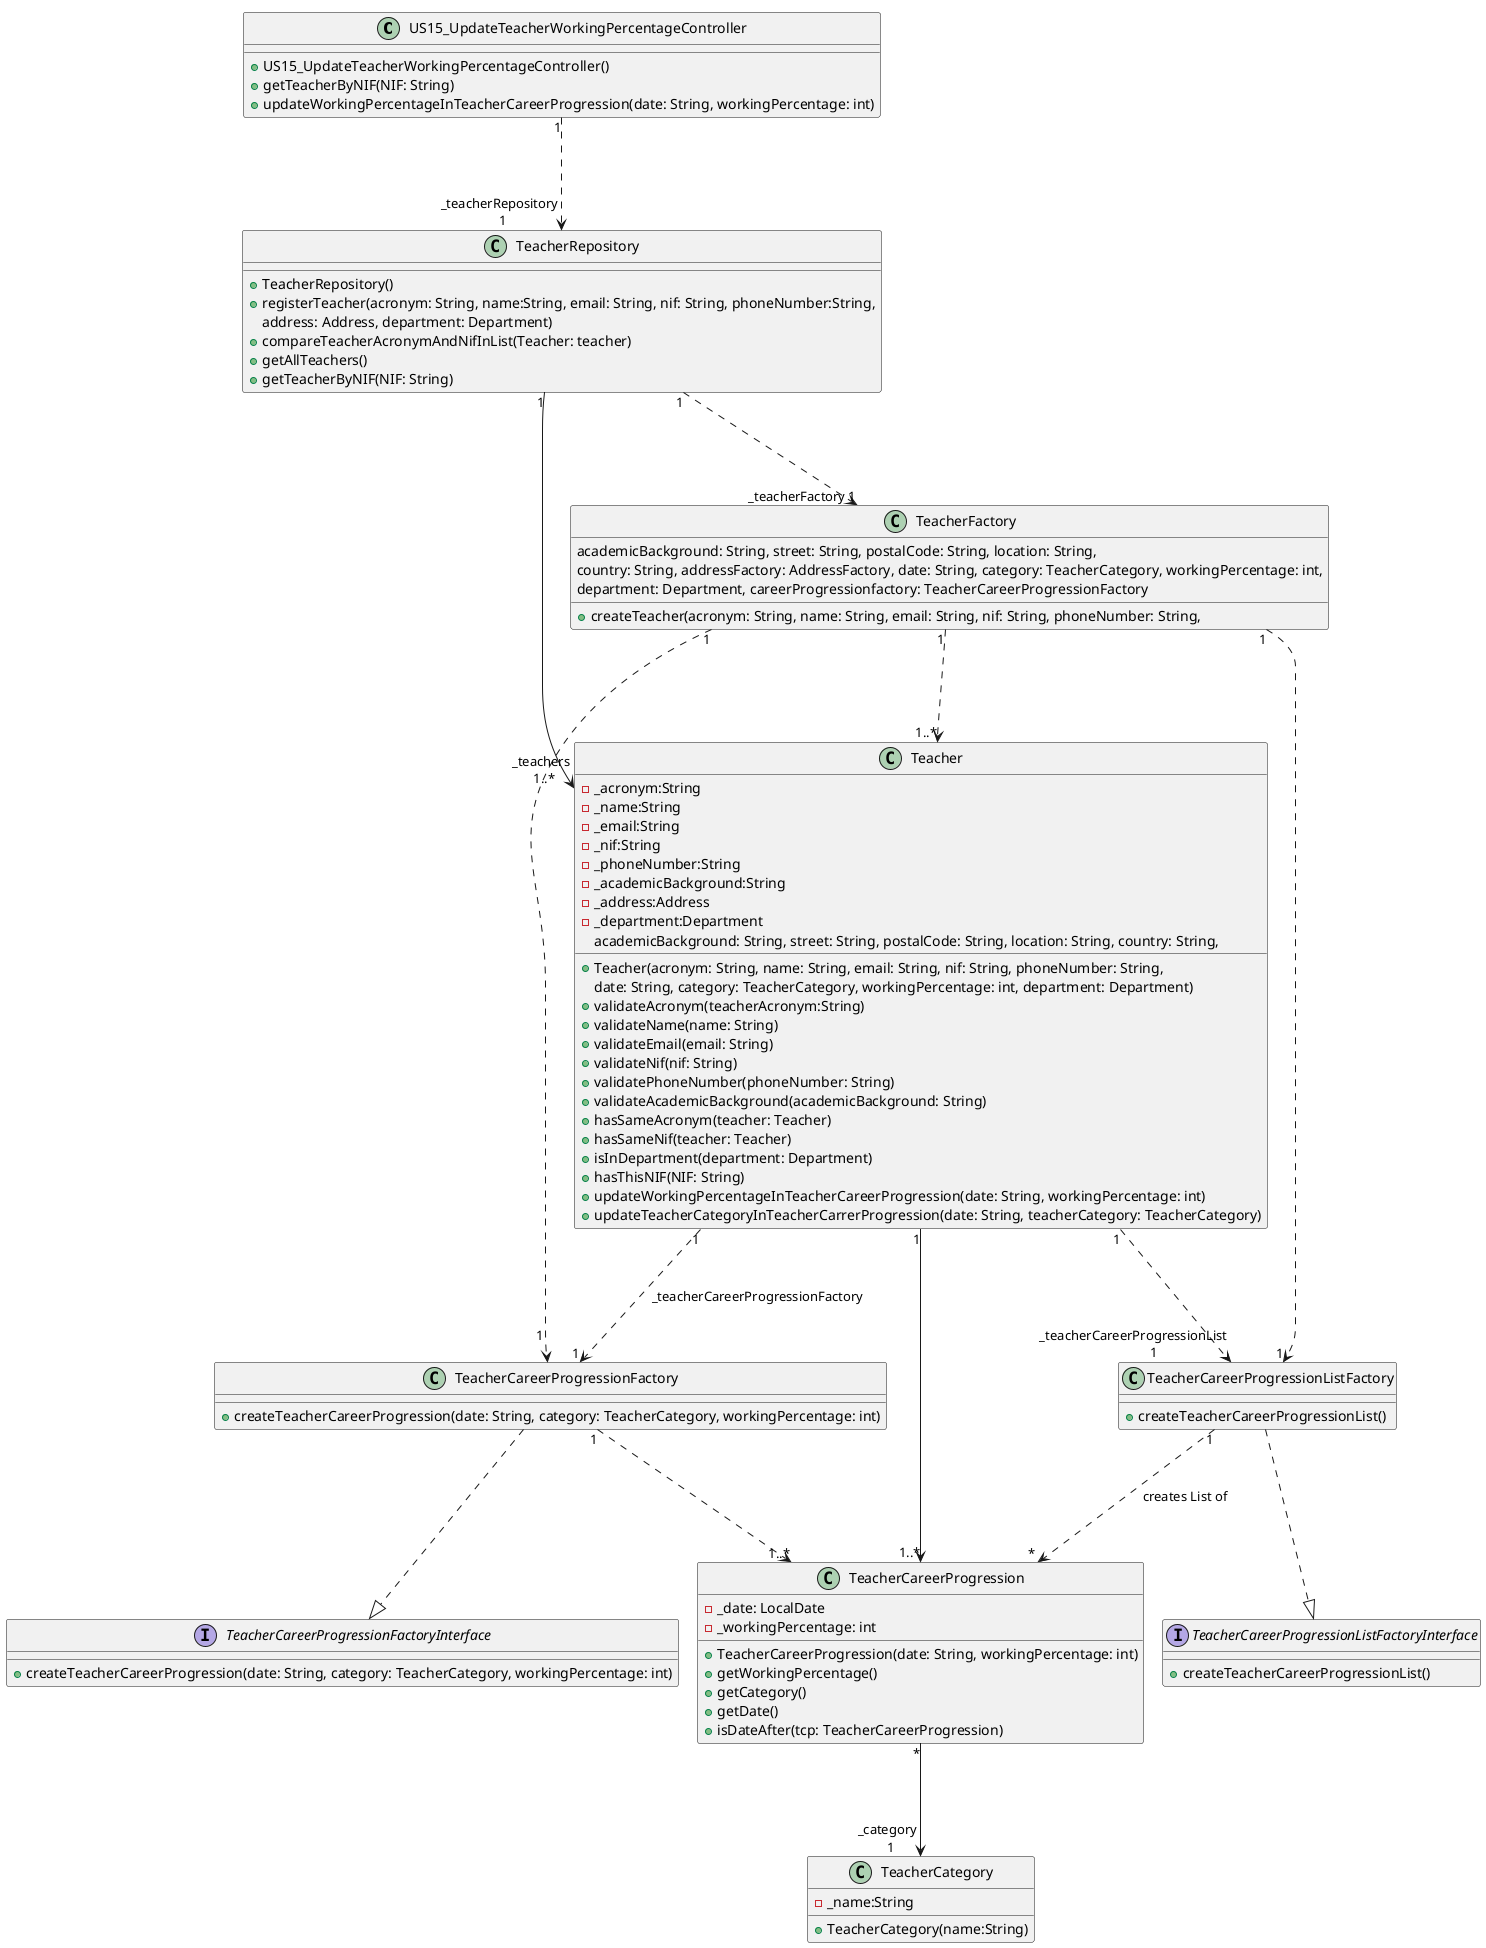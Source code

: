 @startuml

!pragma layout smetana
'left to right direction

class US15_UpdateTeacherWorkingPercentageController {
    +US15_UpdateTeacherWorkingPercentageController()
    +getTeacherByNIF(NIF: String)
    +updateWorkingPercentageInTeacherCareerProgression(date: String, workingPercentage: int)
}

class Teacher {
     -_acronym:String
     -_name:String
     -_email:String
     -_nif:String
     -_phoneNumber:String
     -_academicBackground:String
     -_address:Address
     -_department:Department
     +Teacher(acronym: String, name: String, email: String, nif: String, phoneNumber: String,
     academicBackground: String, street: String, postalCode: String, location: String, country: String,
     date: String, category: TeacherCategory, workingPercentage: int, department: Department)
     +validateAcronym(teacherAcronym:String)
     +validateName(name: String)
     +validateEmail(email: String)
     +validateNif(nif: String)
     +validatePhoneNumber(phoneNumber: String)
     +validateAcademicBackground(academicBackground: String)
     +hasSameAcronym(teacher: Teacher)
     +hasSameNif(teacher: Teacher)
     +isInDepartment(department: Department)
     +hasThisNIF(NIF: String)
     +updateWorkingPercentageInTeacherCareerProgression(date: String, workingPercentage: int)
     +updateTeacherCategoryInTeacherCarrerProgression(date: String, teacherCategory: TeacherCategory)
}

class TeacherFactory {
    +createTeacher(acronym: String, name: String, email: String, nif: String, phoneNumber: String,
   academicBackground: String, street: String, postalCode: String, location: String,
   country: String, addressFactory: AddressFactory, date: String, category: TeacherCategory, workingPercentage: int,
   department: Department, careerProgressionfactory: TeacherCareerProgressionFactory
}

class TeacherCareerProgression {
    -_date: LocalDate
    -_workingPercentage: int
    +TeacherCareerProgression(date: String, workingPercentage: int)
    +getWorkingPercentage()
    +getCategory()
    +getDate()
    +isDateAfter(tcp: TeacherCareerProgression)
}

class TeacherRepository {
    +TeacherRepository()
    +registerTeacher(acronym: String, name:String, email: String, nif: String, phoneNumber:String,
                          address: Address, department: Department)
    +compareTeacherAcronymAndNifInList(Teacher: teacher)
    +getAllTeachers()
    +getTeacherByNIF(NIF: String)
}

class TeacherCategory {
    -_name:String
    + TeacherCategory(name:String)
}

class TeacherCareerProgressionFactory {
    +createTeacherCareerProgression(date: String, category: TeacherCategory, workingPercentage: int)
}

interface TeacherCareerProgressionFactoryInterface {
    +createTeacherCareerProgression(date: String, category: TeacherCategory, workingPercentage: int)
}

class TeacherCareerProgressionListFactory {
    +createTeacherCareerProgressionList()
}

interface TeacherCareerProgressionListFactoryInterface {
    +createTeacherCareerProgressionList()
}

US15_UpdateTeacherWorkingPercentageController "1" ....> "_teacherRepository \n 1" TeacherRepository
Teacher "_teachers \n 1..*" <---- "1" TeacherRepository
Teacher "1" ----> "\n 1..*" TeacherCareerProgression
TeacherFactory "1" ....> "1..*" Teacher
TeacherFactory "1" ....> "1 \n" TeacherCareerProgressionFactory
TeacherFactory "1" ....> "1" TeacherCareerProgressionListFactory
TeacherRepository "1" ....> "_teacherFactory 1" TeacherFactory
TeacherCareerProgression "*" ----> "_category \n 1" TeacherCategory
Teacher "1" ....> "1" TeacherCareerProgressionFactory: _teacherCareerProgressionFactory
TeacherCareerProgressionFactory "1" ....> "1..*" TeacherCareerProgression
Teacher "1" ....> "_teacherCareerProgressionList \n           1" TeacherCareerProgressionListFactory
TeacherCareerProgressionFactory ....|> TeacherCareerProgressionFactoryInterface
TeacherCareerProgressionListFactory ....|> TeacherCareerProgressionListFactoryInterface
TeacherCareerProgressionListFactory "1" ....> " * " TeacherCareerProgression: creates List of

@enduml